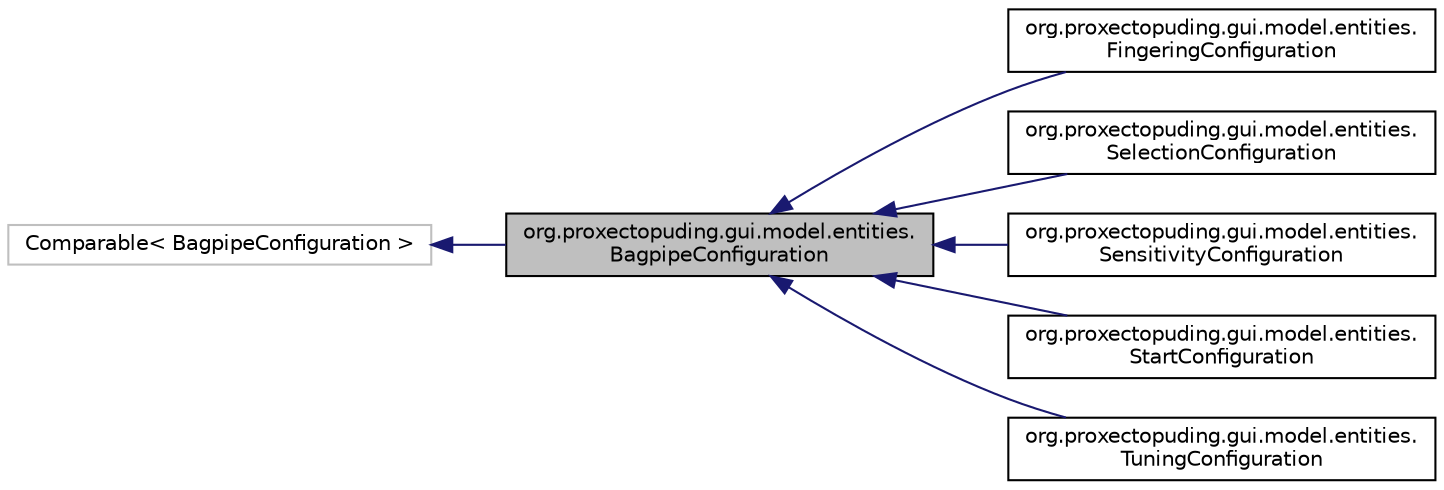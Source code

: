 digraph "org.proxectopuding.gui.model.entities.BagpipeConfiguration"
{
  edge [fontname="Helvetica",fontsize="10",labelfontname="Helvetica",labelfontsize="10"];
  node [fontname="Helvetica",fontsize="10",shape=record];
  rankdir="LR";
  Node0 [label="org.proxectopuding.gui.model.entities.\lBagpipeConfiguration",height=0.2,width=0.4,color="black", fillcolor="grey75", style="filled", fontcolor="black"];
  Node1 -> Node0 [dir="back",color="midnightblue",fontsize="10",style="solid",fontname="Helvetica"];
  Node1 [label="Comparable\< BagpipeConfiguration \>",height=0.2,width=0.4,color="grey75", fillcolor="white", style="filled"];
  Node0 -> Node2 [dir="back",color="midnightblue",fontsize="10",style="solid",fontname="Helvetica"];
  Node2 [label="org.proxectopuding.gui.model.entities.\lFingeringConfiguration",height=0.2,width=0.4,color="black", fillcolor="white", style="filled",URL="$classorg_1_1proxectopuding_1_1gui_1_1model_1_1entities_1_1FingeringConfiguration.html"];
  Node0 -> Node3 [dir="back",color="midnightblue",fontsize="10",style="solid",fontname="Helvetica"];
  Node3 [label="org.proxectopuding.gui.model.entities.\lSelectionConfiguration",height=0.2,width=0.4,color="black", fillcolor="white", style="filled",URL="$classorg_1_1proxectopuding_1_1gui_1_1model_1_1entities_1_1SelectionConfiguration.html"];
  Node0 -> Node4 [dir="back",color="midnightblue",fontsize="10",style="solid",fontname="Helvetica"];
  Node4 [label="org.proxectopuding.gui.model.entities.\lSensitivityConfiguration",height=0.2,width=0.4,color="black", fillcolor="white", style="filled",URL="$classorg_1_1proxectopuding_1_1gui_1_1model_1_1entities_1_1SensitivityConfiguration.html"];
  Node0 -> Node5 [dir="back",color="midnightblue",fontsize="10",style="solid",fontname="Helvetica"];
  Node5 [label="org.proxectopuding.gui.model.entities.\lStartConfiguration",height=0.2,width=0.4,color="black", fillcolor="white", style="filled",URL="$classorg_1_1proxectopuding_1_1gui_1_1model_1_1entities_1_1StartConfiguration.html"];
  Node0 -> Node6 [dir="back",color="midnightblue",fontsize="10",style="solid",fontname="Helvetica"];
  Node6 [label="org.proxectopuding.gui.model.entities.\lTuningConfiguration",height=0.2,width=0.4,color="black", fillcolor="white", style="filled",URL="$classorg_1_1proxectopuding_1_1gui_1_1model_1_1entities_1_1TuningConfiguration.html"];
}
